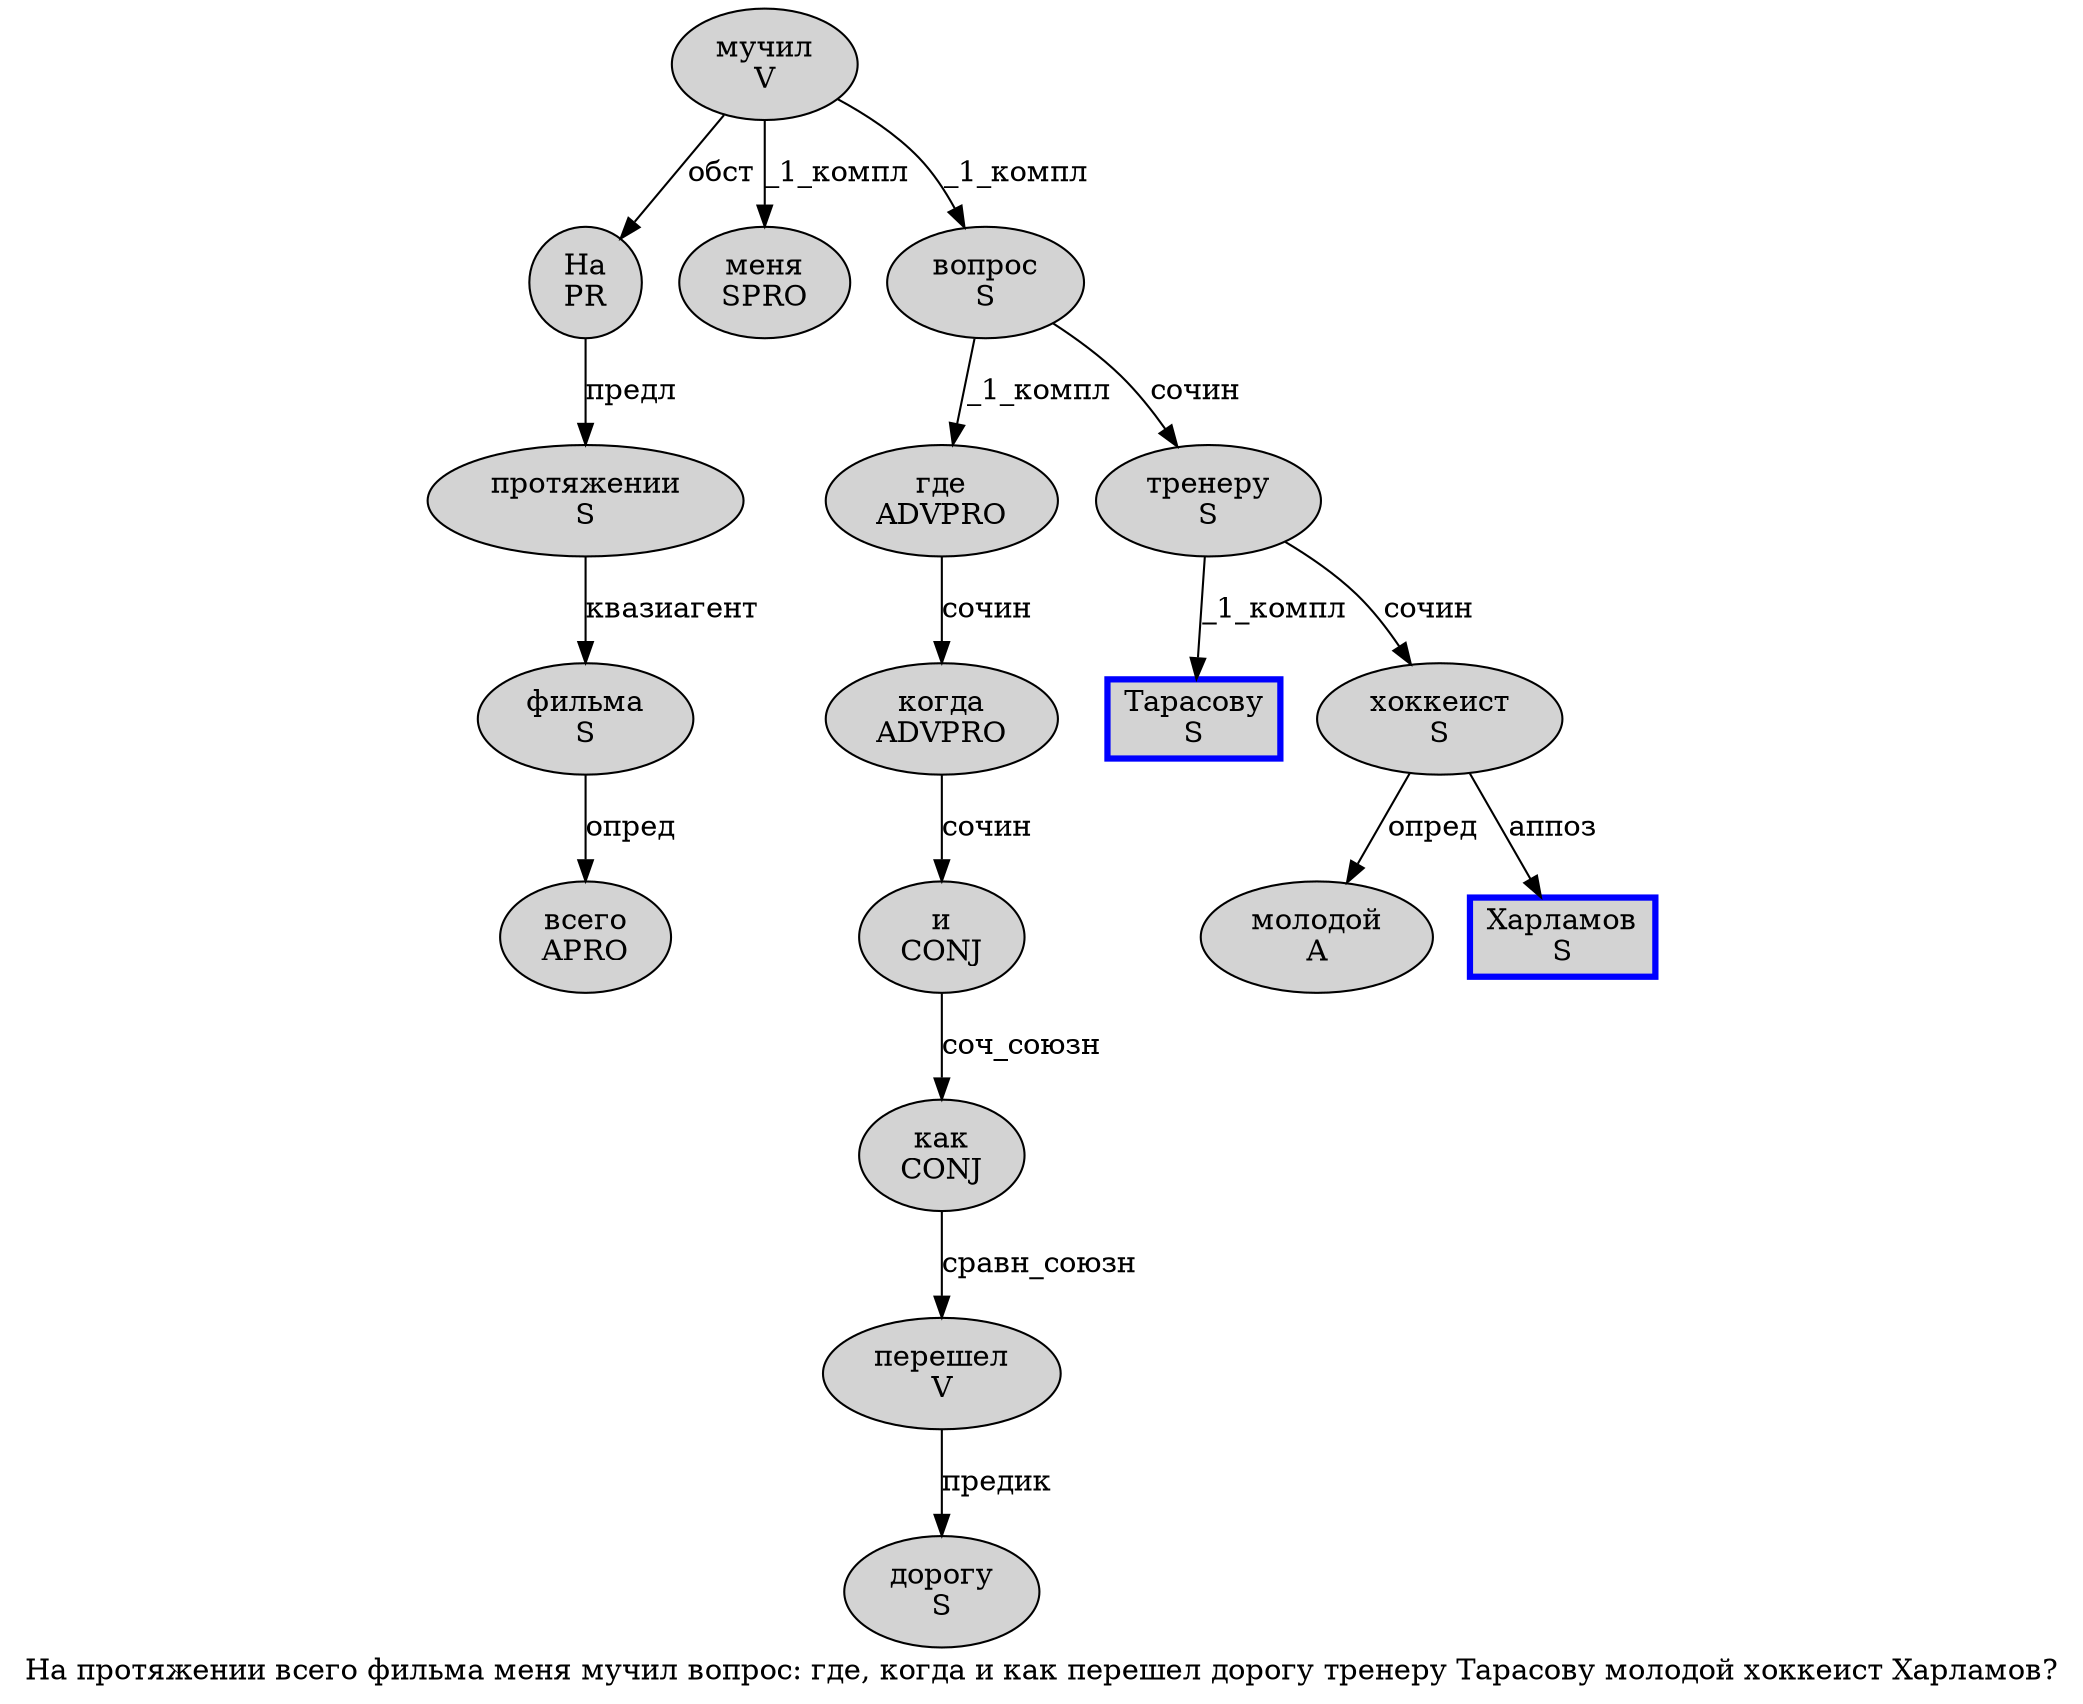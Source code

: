 digraph SENTENCE_3310 {
	graph [label="На протяжении всего фильма меня мучил вопрос: где, когда и как перешел дорогу тренеру Тарасову молодой хоккеист Харламов?"]
	node [style=filled]
		0 [label="На
PR" color="" fillcolor=lightgray penwidth=1 shape=ellipse]
		1 [label="протяжении
S" color="" fillcolor=lightgray penwidth=1 shape=ellipse]
		2 [label="всего
APRO" color="" fillcolor=lightgray penwidth=1 shape=ellipse]
		3 [label="фильма
S" color="" fillcolor=lightgray penwidth=1 shape=ellipse]
		4 [label="меня
SPRO" color="" fillcolor=lightgray penwidth=1 shape=ellipse]
		5 [label="мучил
V" color="" fillcolor=lightgray penwidth=1 shape=ellipse]
		6 [label="вопрос
S" color="" fillcolor=lightgray penwidth=1 shape=ellipse]
		8 [label="где
ADVPRO" color="" fillcolor=lightgray penwidth=1 shape=ellipse]
		10 [label="когда
ADVPRO" color="" fillcolor=lightgray penwidth=1 shape=ellipse]
		11 [label="и
CONJ" color="" fillcolor=lightgray penwidth=1 shape=ellipse]
		12 [label="как
CONJ" color="" fillcolor=lightgray penwidth=1 shape=ellipse]
		13 [label="перешел
V" color="" fillcolor=lightgray penwidth=1 shape=ellipse]
		14 [label="дорогу
S" color="" fillcolor=lightgray penwidth=1 shape=ellipse]
		15 [label="тренеру
S" color="" fillcolor=lightgray penwidth=1 shape=ellipse]
		16 [label="Тарасову
S" color=blue fillcolor=lightgray penwidth=3 shape=box]
		17 [label="молодой
A" color="" fillcolor=lightgray penwidth=1 shape=ellipse]
		18 [label="хоккеист
S" color="" fillcolor=lightgray penwidth=1 shape=ellipse]
		19 [label="Харламов
S" color=blue fillcolor=lightgray penwidth=3 shape=box]
			11 -> 12 [label="соч_союзн"]
			6 -> 8 [label="_1_компл"]
			6 -> 15 [label="сочин"]
			8 -> 10 [label="сочин"]
			5 -> 0 [label="обст"]
			5 -> 4 [label="_1_компл"]
			5 -> 6 [label="_1_компл"]
			18 -> 17 [label="опред"]
			18 -> 19 [label="аппоз"]
			13 -> 14 [label="предик"]
			0 -> 1 [label="предл"]
			1 -> 3 [label="квазиагент"]
			10 -> 11 [label="сочин"]
			15 -> 16 [label="_1_компл"]
			15 -> 18 [label="сочин"]
			12 -> 13 [label="сравн_союзн"]
			3 -> 2 [label="опред"]
}